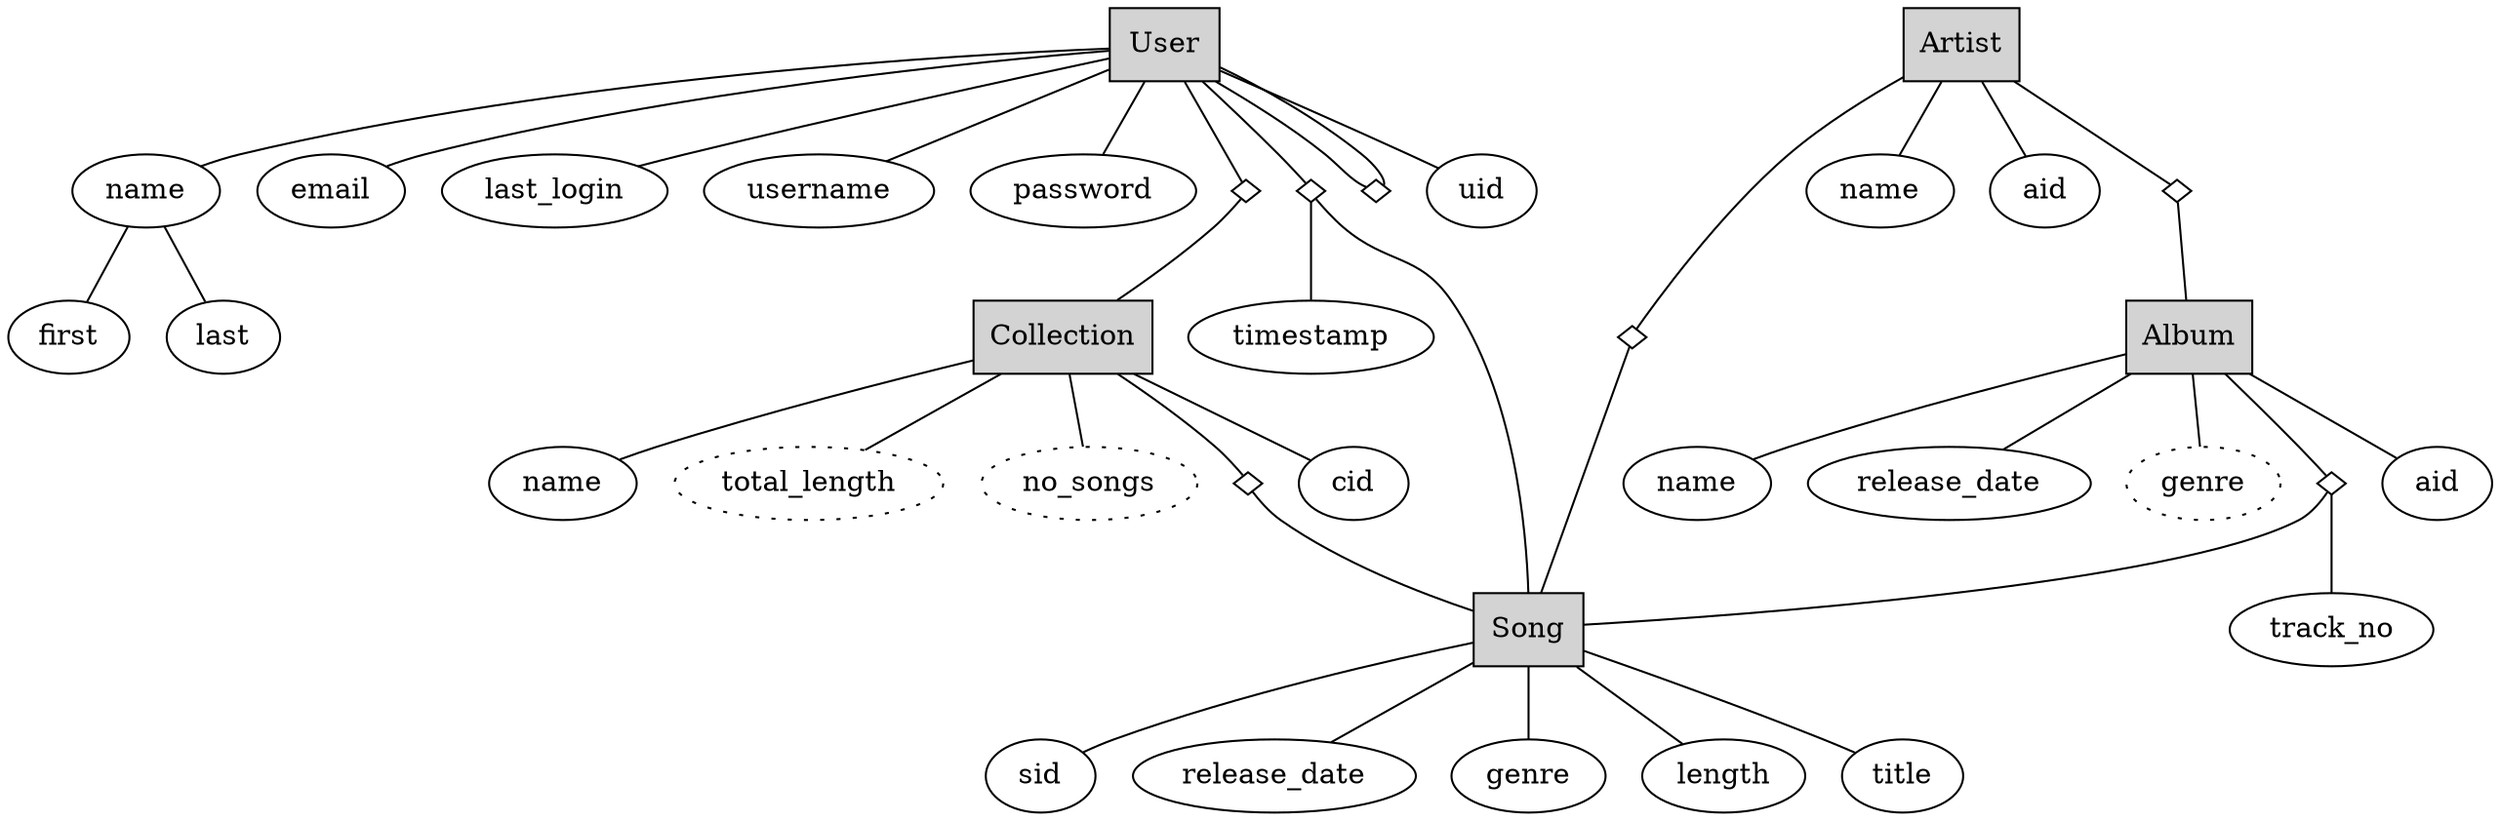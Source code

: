 graph G {
	edge[len = 1.6]

	{ node [shape=box,style=filled]
		User
		Collection
		Song
		Album
		Artist
	}
	{ node [shape=diamond height=0.15 width=0.20 label=""]
		User -- owns -- Collection
		User -- played -- Song
		User -- follows -- User
		Artist -- releases -- Album
		Album -- contains -- Song
		Collection -- collects -- Song
		Artist -- wrote -- Song
	}

	User -- uid
	User -- name
	name -- first
	name -- last
	User -- email
	User -- last_login
	User -- username
	User -- password

	Collection -- cid
	{ node[label="name"] Collection -- collection_name }
	{ node [style="dotted"]
		Collection -- total_length
		Collection -- no_songs
	}

	Song -- sid
	Song -- release_date
	Song -- genre
	Song -- length
	Song -- title

	Album -- aid
	{ node[label="name"] Album -- album_name }
	{ node[label="release_date"] Album -- album_release_date }
	{ node [style="dotted"]
		{ node[label="genre"] Album -- album_genre }
	}

	{ node[label="name"] Artist -- artist_name }
	{ node[label="aid"] Artist -- artist_aid }

	played -- "timestamp"
	contains -- "track_no"
}
